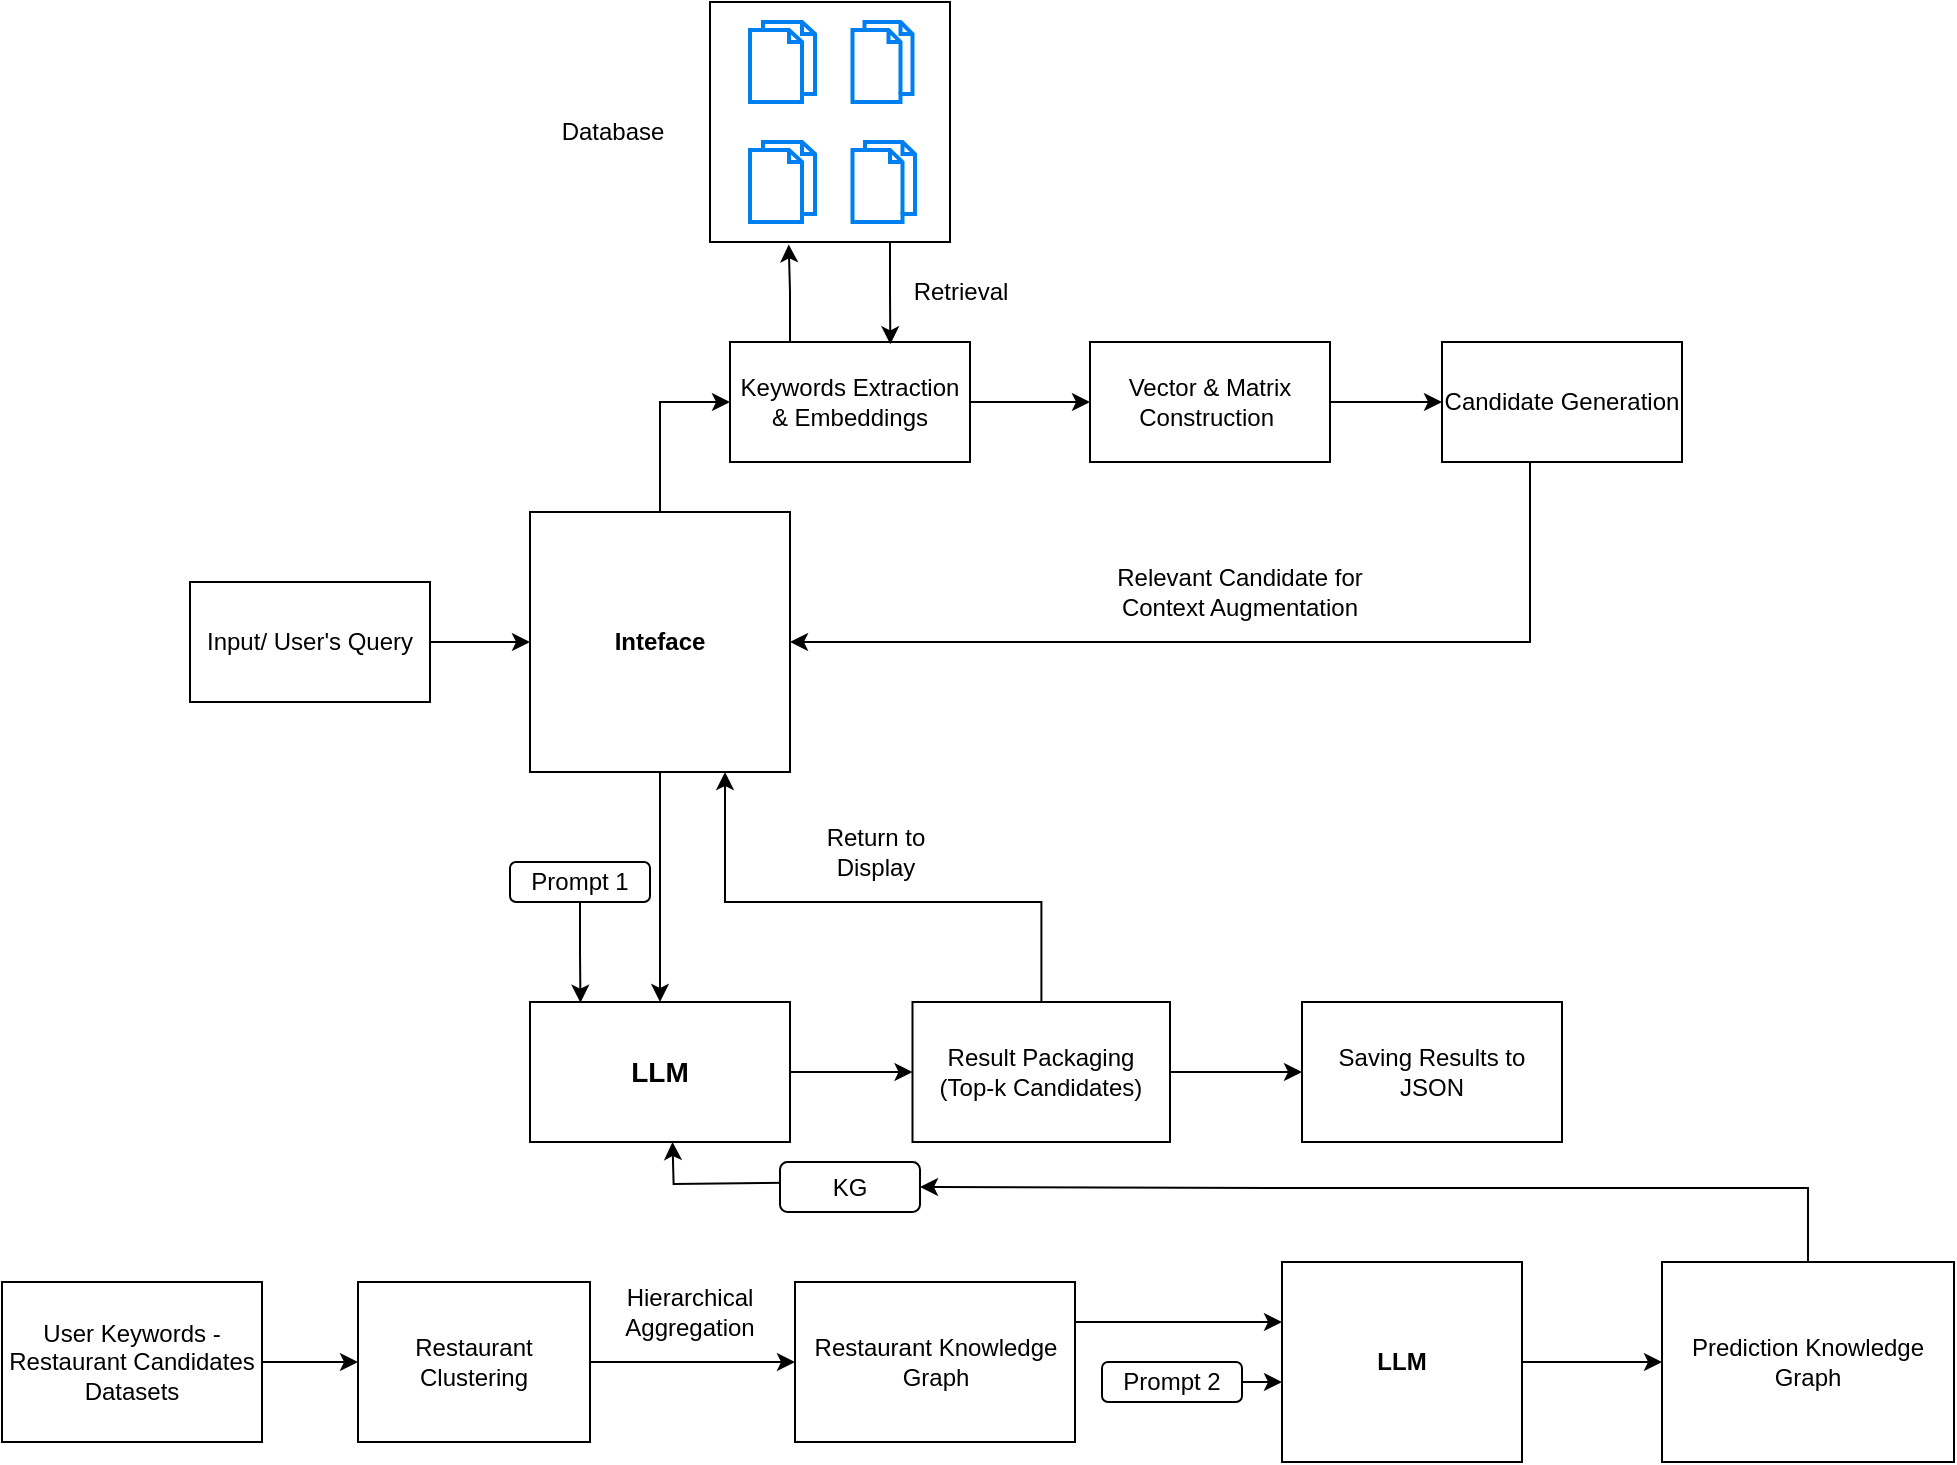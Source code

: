 <mxfile version="26.2.12">
  <diagram name="Page-1" id="JaTxogiYewoOS1oY42Er">
    <mxGraphModel dx="2216" dy="648" grid="1" gridSize="10" guides="1" tooltips="1" connect="1" arrows="1" fold="1" page="1" pageScale="1" pageWidth="827" pageHeight="1169" math="0" shadow="0">
      <root>
        <mxCell id="0" />
        <mxCell id="1" parent="0" />
        <mxCell id="EhBfr1RdsiaJjfYOSPly-15" value="" style="rounded=0;whiteSpace=wrap;html=1;" parent="1" vertex="1">
          <mxGeometry x="314" y="50" width="120" height="120" as="geometry" />
        </mxCell>
        <mxCell id="EhBfr1RdsiaJjfYOSPly-1" style="edgeStyle=orthogonalEdgeStyle;rounded=0;orthogonalLoop=1;jettySize=auto;html=1;entryX=0;entryY=0.5;entryDx=0;entryDy=0;" parent="1" source="1A07JjEnzSDgfy75ZeXQ-1" target="1A07JjEnzSDgfy75ZeXQ-2" edge="1">
          <mxGeometry relative="1" as="geometry" />
        </mxCell>
        <mxCell id="1A07JjEnzSDgfy75ZeXQ-1" value="Input/ User&#39;s Query" style="rounded=0;whiteSpace=wrap;html=1;" parent="1" vertex="1">
          <mxGeometry x="54" y="340" width="120" height="60" as="geometry" />
        </mxCell>
        <mxCell id="EhBfr1RdsiaJjfYOSPly-5" style="edgeStyle=orthogonalEdgeStyle;rounded=0;orthogonalLoop=1;jettySize=auto;html=1;entryX=0;entryY=0.5;entryDx=0;entryDy=0;" parent="1" source="1A07JjEnzSDgfy75ZeXQ-2" target="EhBfr1RdsiaJjfYOSPly-2" edge="1">
          <mxGeometry relative="1" as="geometry" />
        </mxCell>
        <mxCell id="EhBfr1RdsiaJjfYOSPly-23" style="edgeStyle=orthogonalEdgeStyle;rounded=0;orthogonalLoop=1;jettySize=auto;html=1;entryX=0.5;entryY=0;entryDx=0;entryDy=0;" parent="1" source="1A07JjEnzSDgfy75ZeXQ-2" target="EhBfr1RdsiaJjfYOSPly-22" edge="1">
          <mxGeometry relative="1" as="geometry" />
        </mxCell>
        <mxCell id="1A07JjEnzSDgfy75ZeXQ-2" value="&lt;b&gt;Inteface&lt;/b&gt;" style="rounded=0;whiteSpace=wrap;html=1;" parent="1" vertex="1">
          <mxGeometry x="224" y="305" width="130" height="130" as="geometry" />
        </mxCell>
        <mxCell id="EhBfr1RdsiaJjfYOSPly-6" style="edgeStyle=orthogonalEdgeStyle;rounded=0;orthogonalLoop=1;jettySize=auto;html=1;entryX=0;entryY=0.5;entryDx=0;entryDy=0;" parent="1" source="EhBfr1RdsiaJjfYOSPly-2" target="EhBfr1RdsiaJjfYOSPly-3" edge="1">
          <mxGeometry relative="1" as="geometry" />
        </mxCell>
        <mxCell id="EhBfr1RdsiaJjfYOSPly-2" value="Keywords Extraction &amp;amp; Embeddings" style="rounded=0;whiteSpace=wrap;html=1;" parent="1" vertex="1">
          <mxGeometry x="324" y="220" width="120" height="60" as="geometry" />
        </mxCell>
        <mxCell id="EhBfr1RdsiaJjfYOSPly-7" style="edgeStyle=orthogonalEdgeStyle;rounded=0;orthogonalLoop=1;jettySize=auto;html=1;entryX=0;entryY=0.5;entryDx=0;entryDy=0;" parent="1" source="EhBfr1RdsiaJjfYOSPly-3" target="EhBfr1RdsiaJjfYOSPly-4" edge="1">
          <mxGeometry relative="1" as="geometry" />
        </mxCell>
        <mxCell id="EhBfr1RdsiaJjfYOSPly-3" value="Vector &amp;amp; Matrix Construction&amp;nbsp;" style="rounded=0;whiteSpace=wrap;html=1;" parent="1" vertex="1">
          <mxGeometry x="504" y="220" width="120" height="60" as="geometry" />
        </mxCell>
        <mxCell id="EhBfr1RdsiaJjfYOSPly-20" style="edgeStyle=orthogonalEdgeStyle;rounded=0;orthogonalLoop=1;jettySize=auto;html=1;entryX=1;entryY=0.5;entryDx=0;entryDy=0;" parent="1" source="EhBfr1RdsiaJjfYOSPly-4" target="1A07JjEnzSDgfy75ZeXQ-2" edge="1">
          <mxGeometry relative="1" as="geometry">
            <Array as="points">
              <mxPoint x="724" y="370" />
            </Array>
          </mxGeometry>
        </mxCell>
        <mxCell id="EhBfr1RdsiaJjfYOSPly-4" value="Candidate Generation" style="rounded=0;whiteSpace=wrap;html=1;" parent="1" vertex="1">
          <mxGeometry x="680" y="220" width="120" height="60" as="geometry" />
        </mxCell>
        <mxCell id="EhBfr1RdsiaJjfYOSPly-11" value="" style="html=1;verticalLabelPosition=bottom;align=center;labelBackgroundColor=#ffffff;verticalAlign=top;strokeWidth=2;strokeColor=#0080F0;shadow=0;dashed=0;shape=mxgraph.ios7.icons.documents;" parent="1" vertex="1">
          <mxGeometry x="334" y="60" width="32.5" height="40" as="geometry" />
        </mxCell>
        <mxCell id="EhBfr1RdsiaJjfYOSPly-12" value="" style="html=1;verticalLabelPosition=bottom;align=center;labelBackgroundColor=#ffffff;verticalAlign=top;strokeWidth=2;strokeColor=#0080F0;shadow=0;dashed=0;shape=mxgraph.ios7.icons.documents;" parent="1" vertex="1">
          <mxGeometry x="385.25" y="120" width="31.25" height="40" as="geometry" />
        </mxCell>
        <mxCell id="EhBfr1RdsiaJjfYOSPly-13" value="" style="html=1;verticalLabelPosition=bottom;align=center;labelBackgroundColor=#ffffff;verticalAlign=top;strokeWidth=2;strokeColor=#0080F0;shadow=0;dashed=0;shape=mxgraph.ios7.icons.documents;" parent="1" vertex="1">
          <mxGeometry x="334" y="120" width="32.5" height="40" as="geometry" />
        </mxCell>
        <mxCell id="EhBfr1RdsiaJjfYOSPly-14" value="" style="html=1;verticalLabelPosition=bottom;align=center;labelBackgroundColor=#ffffff;verticalAlign=top;strokeWidth=2;strokeColor=#0080F0;shadow=0;dashed=0;shape=mxgraph.ios7.icons.documents;" parent="1" vertex="1">
          <mxGeometry x="385.25" y="60" width="30" height="40" as="geometry" />
        </mxCell>
        <mxCell id="EhBfr1RdsiaJjfYOSPly-16" style="edgeStyle=orthogonalEdgeStyle;rounded=0;orthogonalLoop=1;jettySize=auto;html=1;exitX=0.25;exitY=0;exitDx=0;exitDy=0;entryX=0.328;entryY=1.01;entryDx=0;entryDy=0;entryPerimeter=0;" parent="1" source="EhBfr1RdsiaJjfYOSPly-2" target="EhBfr1RdsiaJjfYOSPly-15" edge="1">
          <mxGeometry relative="1" as="geometry" />
        </mxCell>
        <mxCell id="EhBfr1RdsiaJjfYOSPly-17" style="edgeStyle=orthogonalEdgeStyle;rounded=0;orthogonalLoop=1;jettySize=auto;html=1;exitX=0.75;exitY=1;exitDx=0;exitDy=0;entryX=0.668;entryY=0.019;entryDx=0;entryDy=0;entryPerimeter=0;" parent="1" source="EhBfr1RdsiaJjfYOSPly-15" target="EhBfr1RdsiaJjfYOSPly-2" edge="1">
          <mxGeometry relative="1" as="geometry" />
        </mxCell>
        <mxCell id="EhBfr1RdsiaJjfYOSPly-19" value="Retrieval" style="text;html=1;align=center;verticalAlign=middle;resizable=0;points=[];autosize=1;strokeColor=none;fillColor=none;" parent="1" vertex="1">
          <mxGeometry x="404" y="180" width="70" height="30" as="geometry" />
        </mxCell>
        <mxCell id="EhBfr1RdsiaJjfYOSPly-21" value="Relevant Candidate for Context Augmentation" style="text;html=1;align=center;verticalAlign=middle;whiteSpace=wrap;rounded=0;" parent="1" vertex="1">
          <mxGeometry x="504" y="330" width="150" height="30" as="geometry" />
        </mxCell>
        <mxCell id="EhBfr1RdsiaJjfYOSPly-27" style="edgeStyle=orthogonalEdgeStyle;rounded=0;orthogonalLoop=1;jettySize=auto;html=1;" parent="1" source="EhBfr1RdsiaJjfYOSPly-22" target="EhBfr1RdsiaJjfYOSPly-28" edge="1">
          <mxGeometry relative="1" as="geometry">
            <mxPoint x="414.0" y="585" as="targetPoint" />
          </mxGeometry>
        </mxCell>
        <mxCell id="EhBfr1RdsiaJjfYOSPly-22" value="&lt;b&gt;&lt;font style=&quot;font-size: 14px;&quot;&gt;LLM&lt;/font&gt;&lt;/b&gt;" style="rounded=0;whiteSpace=wrap;html=1;" parent="1" vertex="1">
          <mxGeometry x="224" y="550" width="130" height="70" as="geometry" />
        </mxCell>
        <mxCell id="EhBfr1RdsiaJjfYOSPly-24" value="Prompt 1" style="rounded=1;whiteSpace=wrap;html=1;" parent="1" vertex="1">
          <mxGeometry x="214" y="480" width="70" height="20" as="geometry" />
        </mxCell>
        <mxCell id="EhBfr1RdsiaJjfYOSPly-25" style="edgeStyle=orthogonalEdgeStyle;rounded=0;orthogonalLoop=1;jettySize=auto;html=1;entryX=0.194;entryY=0.005;entryDx=0;entryDy=0;entryPerimeter=0;" parent="1" source="EhBfr1RdsiaJjfYOSPly-24" target="EhBfr1RdsiaJjfYOSPly-22" edge="1">
          <mxGeometry relative="1" as="geometry" />
        </mxCell>
        <mxCell id="EhBfr1RdsiaJjfYOSPly-30" style="edgeStyle=orthogonalEdgeStyle;rounded=0;orthogonalLoop=1;jettySize=auto;html=1;entryX=0;entryY=0.5;entryDx=0;entryDy=0;" parent="1" source="EhBfr1RdsiaJjfYOSPly-28" target="EhBfr1RdsiaJjfYOSPly-29" edge="1">
          <mxGeometry relative="1" as="geometry" />
        </mxCell>
        <mxCell id="EhBfr1RdsiaJjfYOSPly-32" style="edgeStyle=orthogonalEdgeStyle;rounded=0;orthogonalLoop=1;jettySize=auto;html=1;entryX=0.75;entryY=1;entryDx=0;entryDy=0;" parent="1" source="EhBfr1RdsiaJjfYOSPly-28" target="1A07JjEnzSDgfy75ZeXQ-2" edge="1">
          <mxGeometry relative="1" as="geometry">
            <Array as="points">
              <mxPoint x="480" y="500" />
              <mxPoint x="322" y="500" />
            </Array>
          </mxGeometry>
        </mxCell>
        <mxCell id="EhBfr1RdsiaJjfYOSPly-28" value="Result Packaging&lt;div&gt;(Top-k Candidates)&lt;/div&gt;" style="rounded=0;whiteSpace=wrap;html=1;" parent="1" vertex="1">
          <mxGeometry x="415.25" y="550" width="128.75" height="70" as="geometry" />
        </mxCell>
        <mxCell id="EhBfr1RdsiaJjfYOSPly-29" value="Saving Results to JSON" style="rounded=0;whiteSpace=wrap;html=1;" parent="1" vertex="1">
          <mxGeometry x="610" y="550" width="130" height="70" as="geometry" />
        </mxCell>
        <mxCell id="EhBfr1RdsiaJjfYOSPly-33" value="Return to Display" style="text;html=1;align=center;verticalAlign=middle;whiteSpace=wrap;rounded=0;" parent="1" vertex="1">
          <mxGeometry x="366.5" y="460" width="60" height="30" as="geometry" />
        </mxCell>
        <mxCell id="EhBfr1RdsiaJjfYOSPly-34" value="Database" style="text;html=1;align=center;verticalAlign=middle;resizable=0;points=[];autosize=1;strokeColor=none;fillColor=none;" parent="1" vertex="1">
          <mxGeometry x="230" y="100" width="70" height="30" as="geometry" />
        </mxCell>
        <mxCell id="0A_ctW4MqUOtsSDyzHtP-4" style="edgeStyle=orthogonalEdgeStyle;rounded=0;orthogonalLoop=1;jettySize=auto;html=1;entryX=0;entryY=0.5;entryDx=0;entryDy=0;" parent="1" source="0A_ctW4MqUOtsSDyzHtP-1" target="0A_ctW4MqUOtsSDyzHtP-2" edge="1">
          <mxGeometry relative="1" as="geometry" />
        </mxCell>
        <mxCell id="0A_ctW4MqUOtsSDyzHtP-1" value="User Keywords - Restaurant Candidates Datasets" style="rounded=0;whiteSpace=wrap;html=1;" parent="1" vertex="1">
          <mxGeometry x="-40" y="690" width="130" height="80" as="geometry" />
        </mxCell>
        <mxCell id="0A_ctW4MqUOtsSDyzHtP-5" style="edgeStyle=orthogonalEdgeStyle;rounded=0;orthogonalLoop=1;jettySize=auto;html=1;entryX=0;entryY=0.5;entryDx=0;entryDy=0;" parent="1" source="0A_ctW4MqUOtsSDyzHtP-2" target="0A_ctW4MqUOtsSDyzHtP-3" edge="1">
          <mxGeometry relative="1" as="geometry" />
        </mxCell>
        <mxCell id="0A_ctW4MqUOtsSDyzHtP-2" value="Restaurant Clustering" style="rounded=0;whiteSpace=wrap;html=1;" parent="1" vertex="1">
          <mxGeometry x="138" y="690" width="116" height="80" as="geometry" />
        </mxCell>
        <mxCell id="0A_ctW4MqUOtsSDyzHtP-8" style="edgeStyle=orthogonalEdgeStyle;rounded=0;orthogonalLoop=1;jettySize=auto;html=1;exitX=1;exitY=0.25;exitDx=0;exitDy=0;" parent="1" source="0A_ctW4MqUOtsSDyzHtP-3" edge="1">
          <mxGeometry relative="1" as="geometry">
            <mxPoint x="600" y="710" as="targetPoint" />
          </mxGeometry>
        </mxCell>
        <mxCell id="0A_ctW4MqUOtsSDyzHtP-3" value="Restaurant Knowledge Graph" style="rounded=0;whiteSpace=wrap;html=1;" parent="1" vertex="1">
          <mxGeometry x="356.5" y="690" width="140" height="80" as="geometry" />
        </mxCell>
        <mxCell id="0A_ctW4MqUOtsSDyzHtP-6" value="Hierarchical  Aggregation" style="text;html=1;align=center;verticalAlign=middle;whiteSpace=wrap;rounded=0;" parent="1" vertex="1">
          <mxGeometry x="274" y="690" width="60" height="30" as="geometry" />
        </mxCell>
        <mxCell id="0A_ctW4MqUOtsSDyzHtP-10" style="edgeStyle=orthogonalEdgeStyle;rounded=0;orthogonalLoop=1;jettySize=auto;html=1;" parent="1" source="0A_ctW4MqUOtsSDyzHtP-9" edge="1">
          <mxGeometry relative="1" as="geometry">
            <mxPoint x="600" y="740" as="targetPoint" />
          </mxGeometry>
        </mxCell>
        <mxCell id="0A_ctW4MqUOtsSDyzHtP-9" value="Prompt 2" style="rounded=1;whiteSpace=wrap;html=1;" parent="1" vertex="1">
          <mxGeometry x="510" y="730" width="70" height="20" as="geometry" />
        </mxCell>
        <mxCell id="0A_ctW4MqUOtsSDyzHtP-13" style="edgeStyle=orthogonalEdgeStyle;rounded=0;orthogonalLoop=1;jettySize=auto;html=1;" parent="1" source="0A_ctW4MqUOtsSDyzHtP-12" edge="1">
          <mxGeometry relative="1" as="geometry">
            <mxPoint x="790" y="730" as="targetPoint" />
          </mxGeometry>
        </mxCell>
        <mxCell id="0A_ctW4MqUOtsSDyzHtP-12" value="&lt;b&gt;LLM&lt;/b&gt;" style="rounded=0;whiteSpace=wrap;html=1;" parent="1" vertex="1">
          <mxGeometry x="600" y="680" width="120" height="100" as="geometry" />
        </mxCell>
        <mxCell id="u4b0mRFN4o30fbiS_BtY-1" style="edgeStyle=orthogonalEdgeStyle;rounded=0;orthogonalLoop=1;jettySize=auto;html=1;entryX=1;entryY=0.5;entryDx=0;entryDy=0;" edge="1" parent="1" source="0A_ctW4MqUOtsSDyzHtP-14" target="0A_ctW4MqUOtsSDyzHtP-17">
          <mxGeometry relative="1" as="geometry">
            <Array as="points">
              <mxPoint x="863" y="643" />
              <mxPoint x="605" y="643" />
            </Array>
          </mxGeometry>
        </mxCell>
        <mxCell id="0A_ctW4MqUOtsSDyzHtP-14" value="Prediction Knowledge Graph" style="rounded=0;whiteSpace=wrap;html=1;" parent="1" vertex="1">
          <mxGeometry x="790" y="680" width="146" height="100" as="geometry" />
        </mxCell>
        <mxCell id="0A_ctW4MqUOtsSDyzHtP-18" style="edgeStyle=orthogonalEdgeStyle;rounded=0;orthogonalLoop=1;jettySize=auto;html=1;entryX=0.5;entryY=1;entryDx=0;entryDy=0;" parent="1" edge="1">
          <mxGeometry relative="1" as="geometry">
            <mxPoint x="295.25" y="620" as="targetPoint" />
            <mxPoint x="385.25" y="640" as="sourcePoint" />
          </mxGeometry>
        </mxCell>
        <mxCell id="0A_ctW4MqUOtsSDyzHtP-17" value="KG" style="rounded=1;whiteSpace=wrap;html=1;" parent="1" vertex="1">
          <mxGeometry x="349" y="630" width="70" height="25" as="geometry" />
        </mxCell>
      </root>
    </mxGraphModel>
  </diagram>
</mxfile>
